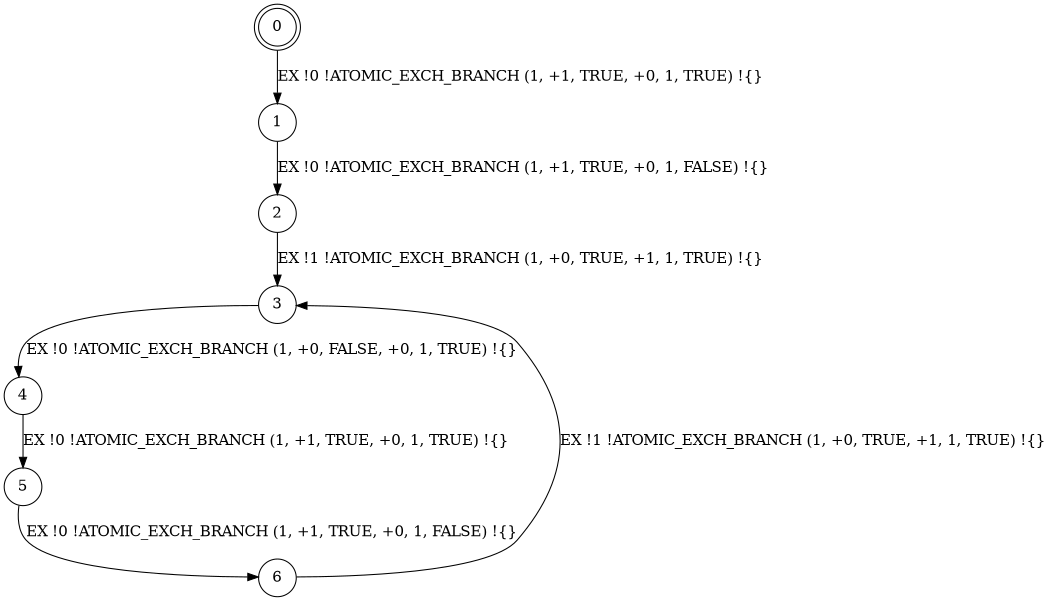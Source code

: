 digraph BCG {
size = "7, 10.5";
center = TRUE;
node [shape = circle];
0 [peripheries = 2];
0 -> 1 [label = "EX !0 !ATOMIC_EXCH_BRANCH (1, +1, TRUE, +0, 1, TRUE) !{}"];
1 -> 2 [label = "EX !0 !ATOMIC_EXCH_BRANCH (1, +1, TRUE, +0, 1, FALSE) !{}"];
2 -> 3 [label = "EX !1 !ATOMIC_EXCH_BRANCH (1, +0, TRUE, +1, 1, TRUE) !{}"];
3 -> 4 [label = "EX !0 !ATOMIC_EXCH_BRANCH (1, +0, FALSE, +0, 1, TRUE) !{}"];
4 -> 5 [label = "EX !0 !ATOMIC_EXCH_BRANCH (1, +1, TRUE, +0, 1, TRUE) !{}"];
5 -> 6 [label = "EX !0 !ATOMIC_EXCH_BRANCH (1, +1, TRUE, +0, 1, FALSE) !{}"];
6 -> 3 [label = "EX !1 !ATOMIC_EXCH_BRANCH (1, +0, TRUE, +1, 1, TRUE) !{}"];
}
